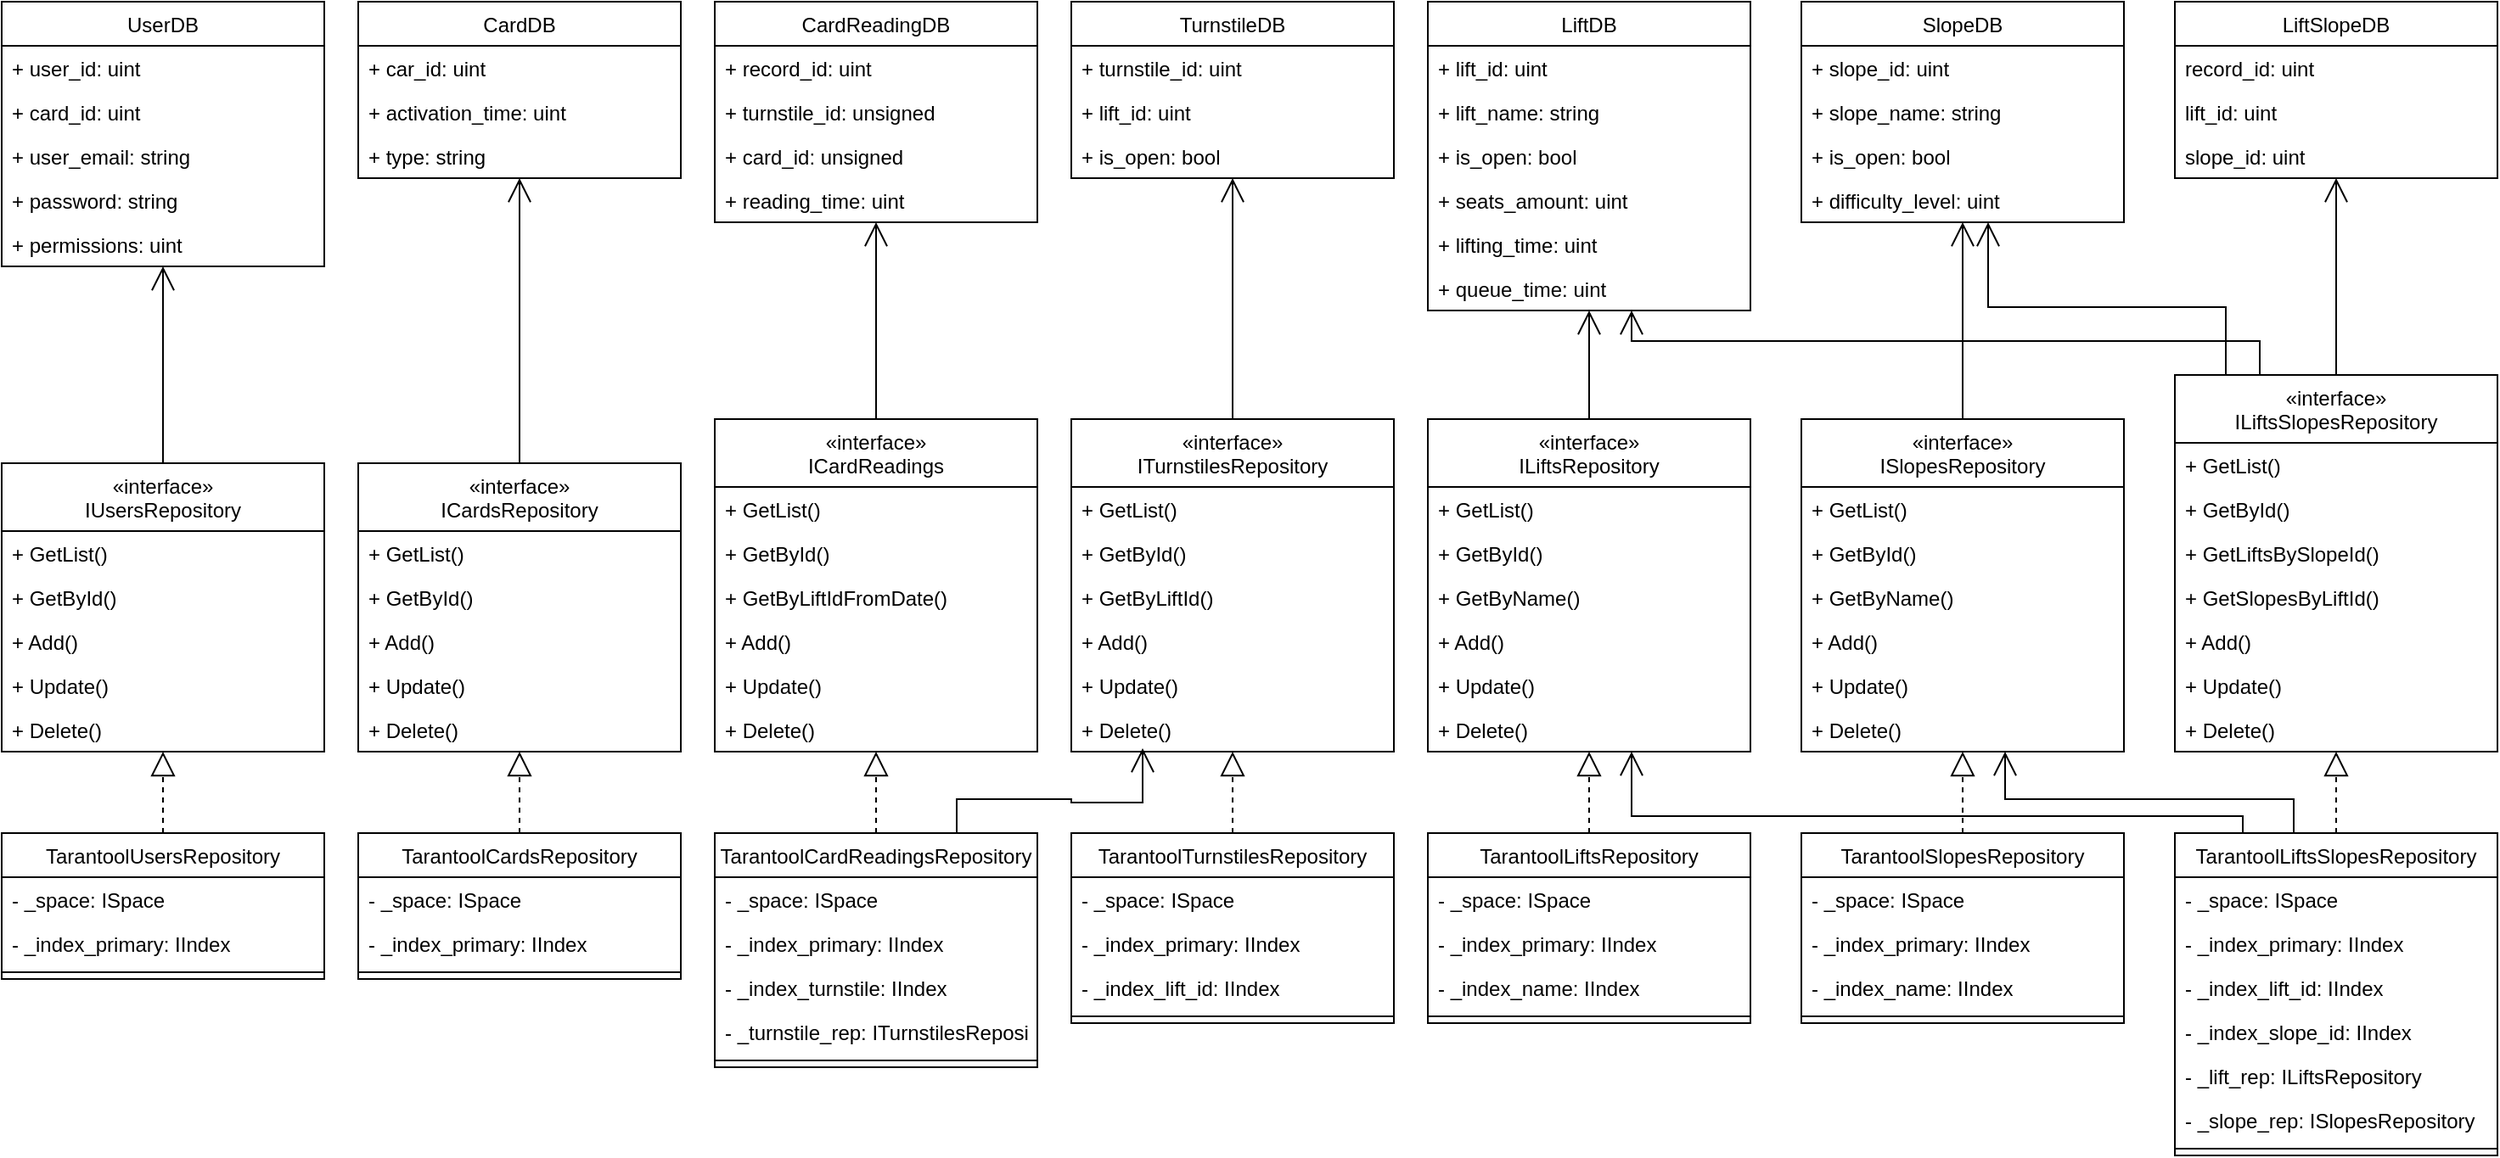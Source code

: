 <mxfile version="16.5.1" type="device"><diagram id="GbAxHkQEyQ_dzxyDIb_W" name="Страница 1"><mxGraphModel dx="1929" dy="2047" grid="1" gridSize="10" guides="1" tooltips="1" connect="1" arrows="1" fold="1" page="1" pageScale="1" pageWidth="827" pageHeight="1169" math="0" shadow="0"><root><mxCell id="0"/><mxCell id="1" parent="0"/><mxCell id="fqfk4KdycGgmGT_ouK-s-1" value="UserDB" style="swimlane;fontStyle=0;childLayout=stackLayout;horizontal=1;startSize=26;fillColor=none;horizontalStack=0;resizeParent=1;resizeParentMax=0;resizeLast=0;collapsible=1;marginBottom=0;" parent="1" vertex="1"><mxGeometry x="-180" y="-310" width="190" height="156" as="geometry"/></mxCell><mxCell id="fqfk4KdycGgmGT_ouK-s-2" value="+ user_id: uint" style="text;strokeColor=none;fillColor=none;align=left;verticalAlign=top;spacingLeft=4;spacingRight=4;overflow=hidden;rotatable=0;points=[[0,0.5],[1,0.5]];portConstraint=eastwest;" parent="fqfk4KdycGgmGT_ouK-s-1" vertex="1"><mxGeometry y="26" width="190" height="26" as="geometry"/></mxCell><mxCell id="fqfk4KdycGgmGT_ouK-s-3" value="+ card_id: uint" style="text;strokeColor=none;fillColor=none;align=left;verticalAlign=top;spacingLeft=4;spacingRight=4;overflow=hidden;rotatable=0;points=[[0,0.5],[1,0.5]];portConstraint=eastwest;" parent="fqfk4KdycGgmGT_ouK-s-1" vertex="1"><mxGeometry y="52" width="190" height="26" as="geometry"/></mxCell><mxCell id="fqfk4KdycGgmGT_ouK-s-4" value="+ user_email: string" style="text;strokeColor=none;fillColor=none;align=left;verticalAlign=top;spacingLeft=4;spacingRight=4;overflow=hidden;rotatable=0;points=[[0,0.5],[1,0.5]];portConstraint=eastwest;" parent="fqfk4KdycGgmGT_ouK-s-1" vertex="1"><mxGeometry y="78" width="190" height="26" as="geometry"/></mxCell><mxCell id="fqfk4KdycGgmGT_ouK-s-5" value="+ password: string" style="text;strokeColor=none;fillColor=none;align=left;verticalAlign=top;spacingLeft=4;spacingRight=4;overflow=hidden;rotatable=0;points=[[0,0.5],[1,0.5]];portConstraint=eastwest;" parent="fqfk4KdycGgmGT_ouK-s-1" vertex="1"><mxGeometry y="104" width="190" height="26" as="geometry"/></mxCell><mxCell id="fqfk4KdycGgmGT_ouK-s-6" value="+ permissions: uint" style="text;strokeColor=none;fillColor=none;align=left;verticalAlign=top;spacingLeft=4;spacingRight=4;overflow=hidden;rotatable=0;points=[[0,0.5],[1,0.5]];portConstraint=eastwest;" parent="fqfk4KdycGgmGT_ouK-s-1" vertex="1"><mxGeometry y="130" width="190" height="26" as="geometry"/></mxCell><mxCell id="fqfk4KdycGgmGT_ouK-s-7" value="CardDB" style="swimlane;fontStyle=0;childLayout=stackLayout;horizontal=1;startSize=26;fillColor=none;horizontalStack=0;resizeParent=1;resizeParentMax=0;resizeLast=0;collapsible=1;marginBottom=0;" parent="1" vertex="1"><mxGeometry x="30" y="-310" width="190" height="104" as="geometry"/></mxCell><mxCell id="fqfk4KdycGgmGT_ouK-s-8" value="+ car_id: uint" style="text;strokeColor=none;fillColor=none;align=left;verticalAlign=top;spacingLeft=4;spacingRight=4;overflow=hidden;rotatable=0;points=[[0,0.5],[1,0.5]];portConstraint=eastwest;" parent="fqfk4KdycGgmGT_ouK-s-7" vertex="1"><mxGeometry y="26" width="190" height="26" as="geometry"/></mxCell><mxCell id="fqfk4KdycGgmGT_ouK-s-9" value="+ activation_time: uint" style="text;strokeColor=none;fillColor=none;align=left;verticalAlign=top;spacingLeft=4;spacingRight=4;overflow=hidden;rotatable=0;points=[[0,0.5],[1,0.5]];portConstraint=eastwest;" parent="fqfk4KdycGgmGT_ouK-s-7" vertex="1"><mxGeometry y="52" width="190" height="26" as="geometry"/></mxCell><mxCell id="fqfk4KdycGgmGT_ouK-s-10" value="+ type: string" style="text;strokeColor=none;fillColor=none;align=left;verticalAlign=top;spacingLeft=4;spacingRight=4;overflow=hidden;rotatable=0;points=[[0,0.5],[1,0.5]];portConstraint=eastwest;" parent="fqfk4KdycGgmGT_ouK-s-7" vertex="1"><mxGeometry y="78" width="190" height="26" as="geometry"/></mxCell><mxCell id="fqfk4KdycGgmGT_ouK-s-13" value="CardReadingDB" style="swimlane;fontStyle=0;childLayout=stackLayout;horizontal=1;startSize=26;fillColor=none;horizontalStack=0;resizeParent=1;resizeParentMax=0;resizeLast=0;collapsible=1;marginBottom=0;" parent="1" vertex="1"><mxGeometry x="240" y="-310" width="190" height="130" as="geometry"/></mxCell><mxCell id="fqfk4KdycGgmGT_ouK-s-14" value="+ record_id: uint" style="text;strokeColor=none;fillColor=none;align=left;verticalAlign=top;spacingLeft=4;spacingRight=4;overflow=hidden;rotatable=0;points=[[0,0.5],[1,0.5]];portConstraint=eastwest;" parent="fqfk4KdycGgmGT_ouK-s-13" vertex="1"><mxGeometry y="26" width="190" height="26" as="geometry"/></mxCell><mxCell id="fqfk4KdycGgmGT_ouK-s-15" value="+ turnstile_id: unsigned" style="text;strokeColor=none;fillColor=none;align=left;verticalAlign=top;spacingLeft=4;spacingRight=4;overflow=hidden;rotatable=0;points=[[0,0.5],[1,0.5]];portConstraint=eastwest;" parent="fqfk4KdycGgmGT_ouK-s-13" vertex="1"><mxGeometry y="52" width="190" height="26" as="geometry"/></mxCell><mxCell id="fqfk4KdycGgmGT_ouK-s-16" value="+ card_id: unsigned" style="text;strokeColor=none;fillColor=none;align=left;verticalAlign=top;spacingLeft=4;spacingRight=4;overflow=hidden;rotatable=0;points=[[0,0.5],[1,0.5]];portConstraint=eastwest;" parent="fqfk4KdycGgmGT_ouK-s-13" vertex="1"><mxGeometry y="78" width="190" height="26" as="geometry"/></mxCell><mxCell id="fqfk4KdycGgmGT_ouK-s-17" value="+ reading_time: uint" style="text;strokeColor=none;fillColor=none;align=left;verticalAlign=top;spacingLeft=4;spacingRight=4;overflow=hidden;rotatable=0;points=[[0,0.5],[1,0.5]];portConstraint=eastwest;" parent="fqfk4KdycGgmGT_ouK-s-13" vertex="1"><mxGeometry y="104" width="190" height="26" as="geometry"/></mxCell><mxCell id="fqfk4KdycGgmGT_ouK-s-18" value="TurnstileDB" style="swimlane;fontStyle=0;childLayout=stackLayout;horizontal=1;startSize=26;fillColor=none;horizontalStack=0;resizeParent=1;resizeParentMax=0;resizeLast=0;collapsible=1;marginBottom=0;" parent="1" vertex="1"><mxGeometry x="450" y="-310" width="190" height="104" as="geometry"/></mxCell><mxCell id="fqfk4KdycGgmGT_ouK-s-19" value="+ turnstile_id: uint" style="text;strokeColor=none;fillColor=none;align=left;verticalAlign=top;spacingLeft=4;spacingRight=4;overflow=hidden;rotatable=0;points=[[0,0.5],[1,0.5]];portConstraint=eastwest;" parent="fqfk4KdycGgmGT_ouK-s-18" vertex="1"><mxGeometry y="26" width="190" height="26" as="geometry"/></mxCell><mxCell id="fqfk4KdycGgmGT_ouK-s-20" value="+ lift_id: uint" style="text;strokeColor=none;fillColor=none;align=left;verticalAlign=top;spacingLeft=4;spacingRight=4;overflow=hidden;rotatable=0;points=[[0,0.5],[1,0.5]];portConstraint=eastwest;" parent="fqfk4KdycGgmGT_ouK-s-18" vertex="1"><mxGeometry y="52" width="190" height="26" as="geometry"/></mxCell><mxCell id="fqfk4KdycGgmGT_ouK-s-21" value="+ is_open: bool" style="text;strokeColor=none;fillColor=none;align=left;verticalAlign=top;spacingLeft=4;spacingRight=4;overflow=hidden;rotatable=0;points=[[0,0.5],[1,0.5]];portConstraint=eastwest;" parent="fqfk4KdycGgmGT_ouK-s-18" vertex="1"><mxGeometry y="78" width="190" height="26" as="geometry"/></mxCell><mxCell id="fqfk4KdycGgmGT_ouK-s-23" value="LiftDB" style="swimlane;fontStyle=0;childLayout=stackLayout;horizontal=1;startSize=26;fillColor=none;horizontalStack=0;resizeParent=1;resizeParentMax=0;resizeLast=0;collapsible=1;marginBottom=0;" parent="1" vertex="1"><mxGeometry x="660" y="-310" width="190" height="182" as="geometry"/></mxCell><mxCell id="fqfk4KdycGgmGT_ouK-s-24" value="+ lift_id: uint" style="text;strokeColor=none;fillColor=none;align=left;verticalAlign=top;spacingLeft=4;spacingRight=4;overflow=hidden;rotatable=0;points=[[0,0.5],[1,0.5]];portConstraint=eastwest;" parent="fqfk4KdycGgmGT_ouK-s-23" vertex="1"><mxGeometry y="26" width="190" height="26" as="geometry"/></mxCell><mxCell id="fqfk4KdycGgmGT_ouK-s-25" value="+ lift_name: string" style="text;strokeColor=none;fillColor=none;align=left;verticalAlign=top;spacingLeft=4;spacingRight=4;overflow=hidden;rotatable=0;points=[[0,0.5],[1,0.5]];portConstraint=eastwest;" parent="fqfk4KdycGgmGT_ouK-s-23" vertex="1"><mxGeometry y="52" width="190" height="26" as="geometry"/></mxCell><mxCell id="fqfk4KdycGgmGT_ouK-s-26" value="+ is_open: bool" style="text;strokeColor=none;fillColor=none;align=left;verticalAlign=top;spacingLeft=4;spacingRight=4;overflow=hidden;rotatable=0;points=[[0,0.5],[1,0.5]];portConstraint=eastwest;" parent="fqfk4KdycGgmGT_ouK-s-23" vertex="1"><mxGeometry y="78" width="190" height="26" as="geometry"/></mxCell><mxCell id="fqfk4KdycGgmGT_ouK-s-27" value="+ seats_amount: uint" style="text;strokeColor=none;fillColor=none;align=left;verticalAlign=top;spacingLeft=4;spacingRight=4;overflow=hidden;rotatable=0;points=[[0,0.5],[1,0.5]];portConstraint=eastwest;" parent="fqfk4KdycGgmGT_ouK-s-23" vertex="1"><mxGeometry y="104" width="190" height="26" as="geometry"/></mxCell><mxCell id="fqfk4KdycGgmGT_ouK-s-28" value="+ lifting_time: uint" style="text;strokeColor=none;fillColor=none;align=left;verticalAlign=top;spacingLeft=4;spacingRight=4;overflow=hidden;rotatable=0;points=[[0,0.5],[1,0.5]];portConstraint=eastwest;" parent="fqfk4KdycGgmGT_ouK-s-23" vertex="1"><mxGeometry y="130" width="190" height="26" as="geometry"/></mxCell><mxCell id="fqfk4KdycGgmGT_ouK-s-29" value="+ queue_time: uint" style="text;strokeColor=none;fillColor=none;align=left;verticalAlign=top;spacingLeft=4;spacingRight=4;overflow=hidden;rotatable=0;points=[[0,0.5],[1,0.5]];portConstraint=eastwest;" parent="fqfk4KdycGgmGT_ouK-s-23" vertex="1"><mxGeometry y="156" width="190" height="26" as="geometry"/></mxCell><mxCell id="fqfk4KdycGgmGT_ouK-s-30" value="SlopeDB" style="swimlane;fontStyle=0;childLayout=stackLayout;horizontal=1;startSize=26;fillColor=none;horizontalStack=0;resizeParent=1;resizeParentMax=0;resizeLast=0;collapsible=1;marginBottom=0;" parent="1" vertex="1"><mxGeometry x="880" y="-310" width="190" height="130" as="geometry"/></mxCell><mxCell id="fqfk4KdycGgmGT_ouK-s-31" value="+ slope_id: uint" style="text;strokeColor=none;fillColor=none;align=left;verticalAlign=top;spacingLeft=4;spacingRight=4;overflow=hidden;rotatable=0;points=[[0,0.5],[1,0.5]];portConstraint=eastwest;" parent="fqfk4KdycGgmGT_ouK-s-30" vertex="1"><mxGeometry y="26" width="190" height="26" as="geometry"/></mxCell><mxCell id="fqfk4KdycGgmGT_ouK-s-32" value="+ slope_name: string" style="text;strokeColor=none;fillColor=none;align=left;verticalAlign=top;spacingLeft=4;spacingRight=4;overflow=hidden;rotatable=0;points=[[0,0.5],[1,0.5]];portConstraint=eastwest;" parent="fqfk4KdycGgmGT_ouK-s-30" vertex="1"><mxGeometry y="52" width="190" height="26" as="geometry"/></mxCell><mxCell id="fqfk4KdycGgmGT_ouK-s-33" value="+ is_open: bool" style="text;strokeColor=none;fillColor=none;align=left;verticalAlign=top;spacingLeft=4;spacingRight=4;overflow=hidden;rotatable=0;points=[[0,0.5],[1,0.5]];portConstraint=eastwest;" parent="fqfk4KdycGgmGT_ouK-s-30" vertex="1"><mxGeometry y="78" width="190" height="26" as="geometry"/></mxCell><mxCell id="fqfk4KdycGgmGT_ouK-s-34" value="+ difficulty_level: uint" style="text;strokeColor=none;fillColor=none;align=left;verticalAlign=top;spacingLeft=4;spacingRight=4;overflow=hidden;rotatable=0;points=[[0,0.5],[1,0.5]];portConstraint=eastwest;" parent="fqfk4KdycGgmGT_ouK-s-30" vertex="1"><mxGeometry y="104" width="190" height="26" as="geometry"/></mxCell><mxCell id="fqfk4KdycGgmGT_ouK-s-37" value="LiftSlopeDB" style="swimlane;fontStyle=0;childLayout=stackLayout;horizontal=1;startSize=26;fillColor=none;horizontalStack=0;resizeParent=1;resizeParentMax=0;resizeLast=0;collapsible=1;marginBottom=0;" parent="1" vertex="1"><mxGeometry x="1100" y="-310" width="190" height="104" as="geometry"/></mxCell><mxCell id="fqfk4KdycGgmGT_ouK-s-38" value="record_id: uint" style="text;strokeColor=none;fillColor=none;align=left;verticalAlign=top;spacingLeft=4;spacingRight=4;overflow=hidden;rotatable=0;points=[[0,0.5],[1,0.5]];portConstraint=eastwest;" parent="fqfk4KdycGgmGT_ouK-s-37" vertex="1"><mxGeometry y="26" width="190" height="26" as="geometry"/></mxCell><mxCell id="fqfk4KdycGgmGT_ouK-s-39" value="lift_id: uint" style="text;strokeColor=none;fillColor=none;align=left;verticalAlign=top;spacingLeft=4;spacingRight=4;overflow=hidden;rotatable=0;points=[[0,0.5],[1,0.5]];portConstraint=eastwest;" parent="fqfk4KdycGgmGT_ouK-s-37" vertex="1"><mxGeometry y="52" width="190" height="26" as="geometry"/></mxCell><mxCell id="fqfk4KdycGgmGT_ouK-s-40" value="slope_id: uint" style="text;strokeColor=none;fillColor=none;align=left;verticalAlign=top;spacingLeft=4;spacingRight=4;overflow=hidden;rotatable=0;points=[[0,0.5],[1,0.5]];portConstraint=eastwest;" parent="fqfk4KdycGgmGT_ouK-s-37" vertex="1"><mxGeometry y="78" width="190" height="26" as="geometry"/></mxCell><mxCell id="fqfk4KdycGgmGT_ouK-s-43" value="«interface»&#10;IUsersRepository" style="swimlane;fontStyle=0;childLayout=stackLayout;horizontal=1;startSize=40;fillColor=none;horizontalStack=0;resizeParent=1;resizeParentMax=0;resizeLast=0;collapsible=1;marginBottom=0;" parent="1" vertex="1"><mxGeometry x="-180" y="-38" width="190" height="170" as="geometry"/></mxCell><mxCell id="fqfk4KdycGgmGT_ouK-s-44" value="+ GetList()" style="text;strokeColor=none;fillColor=none;align=left;verticalAlign=top;spacingLeft=4;spacingRight=4;overflow=hidden;rotatable=0;points=[[0,0.5],[1,0.5]];portConstraint=eastwest;" parent="fqfk4KdycGgmGT_ouK-s-43" vertex="1"><mxGeometry y="40" width="190" height="26" as="geometry"/></mxCell><mxCell id="fqfk4KdycGgmGT_ouK-s-45" value="+ GetById()" style="text;strokeColor=none;fillColor=none;align=left;verticalAlign=top;spacingLeft=4;spacingRight=4;overflow=hidden;rotatable=0;points=[[0,0.5],[1,0.5]];portConstraint=eastwest;" parent="fqfk4KdycGgmGT_ouK-s-43" vertex="1"><mxGeometry y="66" width="190" height="26" as="geometry"/></mxCell><mxCell id="fqfk4KdycGgmGT_ouK-s-47" value="+ Add()" style="text;strokeColor=none;fillColor=none;align=left;verticalAlign=top;spacingLeft=4;spacingRight=4;overflow=hidden;rotatable=0;points=[[0,0.5],[1,0.5]];portConstraint=eastwest;" parent="fqfk4KdycGgmGT_ouK-s-43" vertex="1"><mxGeometry y="92" width="190" height="26" as="geometry"/></mxCell><mxCell id="fqfk4KdycGgmGT_ouK-s-48" value="+ Update()" style="text;strokeColor=none;fillColor=none;align=left;verticalAlign=top;spacingLeft=4;spacingRight=4;overflow=hidden;rotatable=0;points=[[0,0.5],[1,0.5]];portConstraint=eastwest;" parent="fqfk4KdycGgmGT_ouK-s-43" vertex="1"><mxGeometry y="118" width="190" height="26" as="geometry"/></mxCell><mxCell id="fqfk4KdycGgmGT_ouK-s-49" value="+ Delete()" style="text;strokeColor=none;fillColor=none;align=left;verticalAlign=top;spacingLeft=4;spacingRight=4;overflow=hidden;rotatable=0;points=[[0,0.5],[1,0.5]];portConstraint=eastwest;" parent="fqfk4KdycGgmGT_ouK-s-43" vertex="1"><mxGeometry y="144" width="190" height="26" as="geometry"/></mxCell><mxCell id="fqfk4KdycGgmGT_ouK-s-105" style="edgeStyle=orthogonalEdgeStyle;rounded=0;orthogonalLoop=1;jettySize=auto;html=1;endArrow=open;endFill=0;endSize=12;" parent="1" source="fqfk4KdycGgmGT_ouK-s-50" target="fqfk4KdycGgmGT_ouK-s-7" edge="1"><mxGeometry relative="1" as="geometry"/></mxCell><mxCell id="fqfk4KdycGgmGT_ouK-s-50" value="«interface»&#10;ICardsRepository" style="swimlane;fontStyle=0;childLayout=stackLayout;horizontal=1;startSize=40;fillColor=none;horizontalStack=0;resizeParent=1;resizeParentMax=0;resizeLast=0;collapsible=1;marginBottom=0;" parent="1" vertex="1"><mxGeometry x="30" y="-38" width="190" height="170" as="geometry"/></mxCell><mxCell id="fqfk4KdycGgmGT_ouK-s-51" value="+ GetList()" style="text;strokeColor=none;fillColor=none;align=left;verticalAlign=top;spacingLeft=4;spacingRight=4;overflow=hidden;rotatable=0;points=[[0,0.5],[1,0.5]];portConstraint=eastwest;" parent="fqfk4KdycGgmGT_ouK-s-50" vertex="1"><mxGeometry y="40" width="190" height="26" as="geometry"/></mxCell><mxCell id="fqfk4KdycGgmGT_ouK-s-52" value="+ GetById()" style="text;strokeColor=none;fillColor=none;align=left;verticalAlign=top;spacingLeft=4;spacingRight=4;overflow=hidden;rotatable=0;points=[[0,0.5],[1,0.5]];portConstraint=eastwest;" parent="fqfk4KdycGgmGT_ouK-s-50" vertex="1"><mxGeometry y="66" width="190" height="26" as="geometry"/></mxCell><mxCell id="fqfk4KdycGgmGT_ouK-s-53" value="+ Add()" style="text;strokeColor=none;fillColor=none;align=left;verticalAlign=top;spacingLeft=4;spacingRight=4;overflow=hidden;rotatable=0;points=[[0,0.5],[1,0.5]];portConstraint=eastwest;" parent="fqfk4KdycGgmGT_ouK-s-50" vertex="1"><mxGeometry y="92" width="190" height="26" as="geometry"/></mxCell><mxCell id="fqfk4KdycGgmGT_ouK-s-54" value="+ Update()" style="text;strokeColor=none;fillColor=none;align=left;verticalAlign=top;spacingLeft=4;spacingRight=4;overflow=hidden;rotatable=0;points=[[0,0.5],[1,0.5]];portConstraint=eastwest;" parent="fqfk4KdycGgmGT_ouK-s-50" vertex="1"><mxGeometry y="118" width="190" height="26" as="geometry"/></mxCell><mxCell id="fqfk4KdycGgmGT_ouK-s-55" value="+ Delete()" style="text;strokeColor=none;fillColor=none;align=left;verticalAlign=top;spacingLeft=4;spacingRight=4;overflow=hidden;rotatable=0;points=[[0,0.5],[1,0.5]];portConstraint=eastwest;" parent="fqfk4KdycGgmGT_ouK-s-50" vertex="1"><mxGeometry y="144" width="190" height="26" as="geometry"/></mxCell><mxCell id="fqfk4KdycGgmGT_ouK-s-56" value="«interface»&#10;ICardReadings" style="swimlane;fontStyle=0;childLayout=stackLayout;horizontal=1;startSize=40;fillColor=none;horizontalStack=0;resizeParent=1;resizeParentMax=0;resizeLast=0;collapsible=1;marginBottom=0;" parent="1" vertex="1"><mxGeometry x="240" y="-64" width="190" height="196" as="geometry"/></mxCell><mxCell id="fqfk4KdycGgmGT_ouK-s-57" value="+ GetList()" style="text;strokeColor=none;fillColor=none;align=left;verticalAlign=top;spacingLeft=4;spacingRight=4;overflow=hidden;rotatable=0;points=[[0,0.5],[1,0.5]];portConstraint=eastwest;" parent="fqfk4KdycGgmGT_ouK-s-56" vertex="1"><mxGeometry y="40" width="190" height="26" as="geometry"/></mxCell><mxCell id="fqfk4KdycGgmGT_ouK-s-58" value="+ GetById()" style="text;strokeColor=none;fillColor=none;align=left;verticalAlign=top;spacingLeft=4;spacingRight=4;overflow=hidden;rotatable=0;points=[[0,0.5],[1,0.5]];portConstraint=eastwest;" parent="fqfk4KdycGgmGT_ouK-s-56" vertex="1"><mxGeometry y="66" width="190" height="26" as="geometry"/></mxCell><mxCell id="fqfk4KdycGgmGT_ouK-s-62" value="+ GetByLiftIdFromDate()" style="text;strokeColor=none;fillColor=none;align=left;verticalAlign=top;spacingLeft=4;spacingRight=4;overflow=hidden;rotatable=0;points=[[0,0.5],[1,0.5]];portConstraint=eastwest;" parent="fqfk4KdycGgmGT_ouK-s-56" vertex="1"><mxGeometry y="92" width="190" height="26" as="geometry"/></mxCell><mxCell id="fqfk4KdycGgmGT_ouK-s-59" value="+ Add()" style="text;strokeColor=none;fillColor=none;align=left;verticalAlign=top;spacingLeft=4;spacingRight=4;overflow=hidden;rotatable=0;points=[[0,0.5],[1,0.5]];portConstraint=eastwest;" parent="fqfk4KdycGgmGT_ouK-s-56" vertex="1"><mxGeometry y="118" width="190" height="26" as="geometry"/></mxCell><mxCell id="fqfk4KdycGgmGT_ouK-s-60" value="+ Update()" style="text;strokeColor=none;fillColor=none;align=left;verticalAlign=top;spacingLeft=4;spacingRight=4;overflow=hidden;rotatable=0;points=[[0,0.5],[1,0.5]];portConstraint=eastwest;" parent="fqfk4KdycGgmGT_ouK-s-56" vertex="1"><mxGeometry y="144" width="190" height="26" as="geometry"/></mxCell><mxCell id="fqfk4KdycGgmGT_ouK-s-61" value="+ Delete()" style="text;strokeColor=none;fillColor=none;align=left;verticalAlign=top;spacingLeft=4;spacingRight=4;overflow=hidden;rotatable=0;points=[[0,0.5],[1,0.5]];portConstraint=eastwest;" parent="fqfk4KdycGgmGT_ouK-s-56" vertex="1"><mxGeometry y="170" width="190" height="26" as="geometry"/></mxCell><mxCell id="fqfk4KdycGgmGT_ouK-s-107" style="edgeStyle=orthogonalEdgeStyle;rounded=0;orthogonalLoop=1;jettySize=auto;html=1;exitX=0.5;exitY=0;exitDx=0;exitDy=0;endArrow=open;endFill=0;endSize=12;" parent="1" source="fqfk4KdycGgmGT_ouK-s-65" target="fqfk4KdycGgmGT_ouK-s-18" edge="1"><mxGeometry relative="1" as="geometry"/></mxCell><mxCell id="fqfk4KdycGgmGT_ouK-s-65" value="«interface»&#10;ITurnstilesRepository" style="swimlane;fontStyle=0;childLayout=stackLayout;horizontal=1;startSize=40;fillColor=none;horizontalStack=0;resizeParent=1;resizeParentMax=0;resizeLast=0;collapsible=1;marginBottom=0;" parent="1" vertex="1"><mxGeometry x="450" y="-64" width="190" height="196" as="geometry"/></mxCell><mxCell id="fqfk4KdycGgmGT_ouK-s-66" value="+ GetList()" style="text;strokeColor=none;fillColor=none;align=left;verticalAlign=top;spacingLeft=4;spacingRight=4;overflow=hidden;rotatable=0;points=[[0,0.5],[1,0.5]];portConstraint=eastwest;" parent="fqfk4KdycGgmGT_ouK-s-65" vertex="1"><mxGeometry y="40" width="190" height="26" as="geometry"/></mxCell><mxCell id="fqfk4KdycGgmGT_ouK-s-67" value="+ GetById()" style="text;strokeColor=none;fillColor=none;align=left;verticalAlign=top;spacingLeft=4;spacingRight=4;overflow=hidden;rotatable=0;points=[[0,0.5],[1,0.5]];portConstraint=eastwest;" parent="fqfk4KdycGgmGT_ouK-s-65" vertex="1"><mxGeometry y="66" width="190" height="26" as="geometry"/></mxCell><mxCell id="fqfk4KdycGgmGT_ouK-s-100" value="+ GetByLiftId()" style="text;strokeColor=none;fillColor=none;align=left;verticalAlign=top;spacingLeft=4;spacingRight=4;overflow=hidden;rotatable=0;points=[[0,0.5],[1,0.5]];portConstraint=eastwest;" parent="fqfk4KdycGgmGT_ouK-s-65" vertex="1"><mxGeometry y="92" width="190" height="26" as="geometry"/></mxCell><mxCell id="fqfk4KdycGgmGT_ouK-s-68" value="+ Add()" style="text;strokeColor=none;fillColor=none;align=left;verticalAlign=top;spacingLeft=4;spacingRight=4;overflow=hidden;rotatable=0;points=[[0,0.5],[1,0.5]];portConstraint=eastwest;" parent="fqfk4KdycGgmGT_ouK-s-65" vertex="1"><mxGeometry y="118" width="190" height="26" as="geometry"/></mxCell><mxCell id="fqfk4KdycGgmGT_ouK-s-69" value="+ Update()" style="text;strokeColor=none;fillColor=none;align=left;verticalAlign=top;spacingLeft=4;spacingRight=4;overflow=hidden;rotatable=0;points=[[0,0.5],[1,0.5]];portConstraint=eastwest;" parent="fqfk4KdycGgmGT_ouK-s-65" vertex="1"><mxGeometry y="144" width="190" height="26" as="geometry"/></mxCell><mxCell id="fqfk4KdycGgmGT_ouK-s-70" value="+ Delete()" style="text;strokeColor=none;fillColor=none;align=left;verticalAlign=top;spacingLeft=4;spacingRight=4;overflow=hidden;rotatable=0;points=[[0,0.5],[1,0.5]];portConstraint=eastwest;" parent="fqfk4KdycGgmGT_ouK-s-65" vertex="1"><mxGeometry y="170" width="190" height="26" as="geometry"/></mxCell><mxCell id="fqfk4KdycGgmGT_ouK-s-109" style="edgeStyle=orthogonalEdgeStyle;rounded=0;orthogonalLoop=1;jettySize=auto;html=1;exitX=0.5;exitY=0;exitDx=0;exitDy=0;endArrow=open;endFill=0;endSize=12;" parent="1" source="fqfk4KdycGgmGT_ouK-s-79" target="fqfk4KdycGgmGT_ouK-s-23" edge="1"><mxGeometry relative="1" as="geometry"/></mxCell><mxCell id="fqfk4KdycGgmGT_ouK-s-79" value="«interface»&#10;ILiftsRepository" style="swimlane;fontStyle=0;childLayout=stackLayout;horizontal=1;startSize=40;fillColor=none;horizontalStack=0;resizeParent=1;resizeParentMax=0;resizeLast=0;collapsible=1;marginBottom=0;" parent="1" vertex="1"><mxGeometry x="660" y="-64" width="190" height="196" as="geometry"/></mxCell><mxCell id="fqfk4KdycGgmGT_ouK-s-80" value="+ GetList()" style="text;strokeColor=none;fillColor=none;align=left;verticalAlign=top;spacingLeft=4;spacingRight=4;overflow=hidden;rotatable=0;points=[[0,0.5],[1,0.5]];portConstraint=eastwest;" parent="fqfk4KdycGgmGT_ouK-s-79" vertex="1"><mxGeometry y="40" width="190" height="26" as="geometry"/></mxCell><mxCell id="fqfk4KdycGgmGT_ouK-s-81" value="+ GetById()" style="text;strokeColor=none;fillColor=none;align=left;verticalAlign=top;spacingLeft=4;spacingRight=4;overflow=hidden;rotatable=0;points=[[0,0.5],[1,0.5]];portConstraint=eastwest;" parent="fqfk4KdycGgmGT_ouK-s-79" vertex="1"><mxGeometry y="66" width="190" height="26" as="geometry"/></mxCell><mxCell id="fqfk4KdycGgmGT_ouK-s-82" value="+ GetByName()" style="text;strokeColor=none;fillColor=none;align=left;verticalAlign=top;spacingLeft=4;spacingRight=4;overflow=hidden;rotatable=0;points=[[0,0.5],[1,0.5]];portConstraint=eastwest;" parent="fqfk4KdycGgmGT_ouK-s-79" vertex="1"><mxGeometry y="92" width="190" height="26" as="geometry"/></mxCell><mxCell id="fqfk4KdycGgmGT_ouK-s-83" value="+ Add()" style="text;strokeColor=none;fillColor=none;align=left;verticalAlign=top;spacingLeft=4;spacingRight=4;overflow=hidden;rotatable=0;points=[[0,0.5],[1,0.5]];portConstraint=eastwest;" parent="fqfk4KdycGgmGT_ouK-s-79" vertex="1"><mxGeometry y="118" width="190" height="26" as="geometry"/></mxCell><mxCell id="fqfk4KdycGgmGT_ouK-s-84" value="+ Update()" style="text;strokeColor=none;fillColor=none;align=left;verticalAlign=top;spacingLeft=4;spacingRight=4;overflow=hidden;rotatable=0;points=[[0,0.5],[1,0.5]];portConstraint=eastwest;" parent="fqfk4KdycGgmGT_ouK-s-79" vertex="1"><mxGeometry y="144" width="190" height="26" as="geometry"/></mxCell><mxCell id="fqfk4KdycGgmGT_ouK-s-85" value="+ Delete()" style="text;strokeColor=none;fillColor=none;align=left;verticalAlign=top;spacingLeft=4;spacingRight=4;overflow=hidden;rotatable=0;points=[[0,0.5],[1,0.5]];portConstraint=eastwest;" parent="fqfk4KdycGgmGT_ouK-s-79" vertex="1"><mxGeometry y="170" width="190" height="26" as="geometry"/></mxCell><mxCell id="fqfk4KdycGgmGT_ouK-s-110" style="edgeStyle=orthogonalEdgeStyle;rounded=0;orthogonalLoop=1;jettySize=auto;html=1;endArrow=open;endFill=0;endSize=12;" parent="1" source="fqfk4KdycGgmGT_ouK-s-86" target="fqfk4KdycGgmGT_ouK-s-30" edge="1"><mxGeometry relative="1" as="geometry"/></mxCell><mxCell id="fqfk4KdycGgmGT_ouK-s-86" value="«interface»&#10;ISlopesRepository" style="swimlane;fontStyle=0;childLayout=stackLayout;horizontal=1;startSize=40;fillColor=none;horizontalStack=0;resizeParent=1;resizeParentMax=0;resizeLast=0;collapsible=1;marginBottom=0;" parent="1" vertex="1"><mxGeometry x="880" y="-64" width="190" height="196" as="geometry"/></mxCell><mxCell id="fqfk4KdycGgmGT_ouK-s-87" value="+ GetList()" style="text;strokeColor=none;fillColor=none;align=left;verticalAlign=top;spacingLeft=4;spacingRight=4;overflow=hidden;rotatable=0;points=[[0,0.5],[1,0.5]];portConstraint=eastwest;" parent="fqfk4KdycGgmGT_ouK-s-86" vertex="1"><mxGeometry y="40" width="190" height="26" as="geometry"/></mxCell><mxCell id="fqfk4KdycGgmGT_ouK-s-88" value="+ GetById()" style="text;strokeColor=none;fillColor=none;align=left;verticalAlign=top;spacingLeft=4;spacingRight=4;overflow=hidden;rotatable=0;points=[[0,0.5],[1,0.5]];portConstraint=eastwest;" parent="fqfk4KdycGgmGT_ouK-s-86" vertex="1"><mxGeometry y="66" width="190" height="26" as="geometry"/></mxCell><mxCell id="fqfk4KdycGgmGT_ouK-s-89" value="+ GetByName()" style="text;strokeColor=none;fillColor=none;align=left;verticalAlign=top;spacingLeft=4;spacingRight=4;overflow=hidden;rotatable=0;points=[[0,0.5],[1,0.5]];portConstraint=eastwest;" parent="fqfk4KdycGgmGT_ouK-s-86" vertex="1"><mxGeometry y="92" width="190" height="26" as="geometry"/></mxCell><mxCell id="fqfk4KdycGgmGT_ouK-s-90" value="+ Add()" style="text;strokeColor=none;fillColor=none;align=left;verticalAlign=top;spacingLeft=4;spacingRight=4;overflow=hidden;rotatable=0;points=[[0,0.5],[1,0.5]];portConstraint=eastwest;" parent="fqfk4KdycGgmGT_ouK-s-86" vertex="1"><mxGeometry y="118" width="190" height="26" as="geometry"/></mxCell><mxCell id="fqfk4KdycGgmGT_ouK-s-91" value="+ Update()" style="text;strokeColor=none;fillColor=none;align=left;verticalAlign=top;spacingLeft=4;spacingRight=4;overflow=hidden;rotatable=0;points=[[0,0.5],[1,0.5]];portConstraint=eastwest;" parent="fqfk4KdycGgmGT_ouK-s-86" vertex="1"><mxGeometry y="144" width="190" height="26" as="geometry"/></mxCell><mxCell id="fqfk4KdycGgmGT_ouK-s-92" value="+ Delete()" style="text;strokeColor=none;fillColor=none;align=left;verticalAlign=top;spacingLeft=4;spacingRight=4;overflow=hidden;rotatable=0;points=[[0,0.5],[1,0.5]];portConstraint=eastwest;" parent="fqfk4KdycGgmGT_ouK-s-86" vertex="1"><mxGeometry y="170" width="190" height="26" as="geometry"/></mxCell><mxCell id="fqfk4KdycGgmGT_ouK-s-111" style="edgeStyle=orthogonalEdgeStyle;rounded=0;orthogonalLoop=1;jettySize=auto;html=1;endArrow=open;endFill=0;endSize=12;" parent="1" source="fqfk4KdycGgmGT_ouK-s-93" target="fqfk4KdycGgmGT_ouK-s-37" edge="1"><mxGeometry relative="1" as="geometry"/></mxCell><mxCell id="fqfk4KdycGgmGT_ouK-s-116" style="edgeStyle=orthogonalEdgeStyle;rounded=0;orthogonalLoop=1;jettySize=auto;html=1;endArrow=open;endFill=0;endSize=12;" parent="1" source="fqfk4KdycGgmGT_ouK-s-93" target="fqfk4KdycGgmGT_ouK-s-30" edge="1"><mxGeometry relative="1" as="geometry"><Array as="points"><mxPoint x="1130" y="-130"/><mxPoint x="990" y="-130"/></Array></mxGeometry></mxCell><mxCell id="fqfk4KdycGgmGT_ouK-s-117" style="edgeStyle=orthogonalEdgeStyle;rounded=0;orthogonalLoop=1;jettySize=auto;html=1;endArrow=open;endFill=0;endSize=12;" parent="1" source="fqfk4KdycGgmGT_ouK-s-93" target="fqfk4KdycGgmGT_ouK-s-23" edge="1"><mxGeometry relative="1" as="geometry"><Array as="points"><mxPoint x="1150" y="-110"/><mxPoint x="780" y="-110"/></Array></mxGeometry></mxCell><mxCell id="fqfk4KdycGgmGT_ouK-s-93" value="«interface»&#10;ILiftsSlopesRepository" style="swimlane;fontStyle=0;childLayout=stackLayout;horizontal=1;startSize=40;fillColor=none;horizontalStack=0;resizeParent=1;resizeParentMax=0;resizeLast=0;collapsible=1;marginBottom=0;" parent="1" vertex="1"><mxGeometry x="1100" y="-90" width="190" height="222" as="geometry"/></mxCell><mxCell id="fqfk4KdycGgmGT_ouK-s-94" value="+ GetList()" style="text;strokeColor=none;fillColor=none;align=left;verticalAlign=top;spacingLeft=4;spacingRight=4;overflow=hidden;rotatable=0;points=[[0,0.5],[1,0.5]];portConstraint=eastwest;" parent="fqfk4KdycGgmGT_ouK-s-93" vertex="1"><mxGeometry y="40" width="190" height="26" as="geometry"/></mxCell><mxCell id="fqfk4KdycGgmGT_ouK-s-95" value="+ GetById()" style="text;strokeColor=none;fillColor=none;align=left;verticalAlign=top;spacingLeft=4;spacingRight=4;overflow=hidden;rotatable=0;points=[[0,0.5],[1,0.5]];portConstraint=eastwest;" parent="fqfk4KdycGgmGT_ouK-s-93" vertex="1"><mxGeometry y="66" width="190" height="26" as="geometry"/></mxCell><mxCell id="fqfk4KdycGgmGT_ouK-s-96" value="+ GetLiftsBySlopeId()" style="text;strokeColor=none;fillColor=none;align=left;verticalAlign=top;spacingLeft=4;spacingRight=4;overflow=hidden;rotatable=0;points=[[0,0.5],[1,0.5]];portConstraint=eastwest;" parent="fqfk4KdycGgmGT_ouK-s-93" vertex="1"><mxGeometry y="92" width="190" height="26" as="geometry"/></mxCell><mxCell id="fqfk4KdycGgmGT_ouK-s-101" value="+ GetSlopesByLiftId()" style="text;strokeColor=none;fillColor=none;align=left;verticalAlign=top;spacingLeft=4;spacingRight=4;overflow=hidden;rotatable=0;points=[[0,0.5],[1,0.5]];portConstraint=eastwest;" parent="fqfk4KdycGgmGT_ouK-s-93" vertex="1"><mxGeometry y="118" width="190" height="26" as="geometry"/></mxCell><mxCell id="fqfk4KdycGgmGT_ouK-s-97" value="+ Add()" style="text;strokeColor=none;fillColor=none;align=left;verticalAlign=top;spacingLeft=4;spacingRight=4;overflow=hidden;rotatable=0;points=[[0,0.5],[1,0.5]];portConstraint=eastwest;" parent="fqfk4KdycGgmGT_ouK-s-93" vertex="1"><mxGeometry y="144" width="190" height="26" as="geometry"/></mxCell><mxCell id="fqfk4KdycGgmGT_ouK-s-98" value="+ Update()" style="text;strokeColor=none;fillColor=none;align=left;verticalAlign=top;spacingLeft=4;spacingRight=4;overflow=hidden;rotatable=0;points=[[0,0.5],[1,0.5]];portConstraint=eastwest;" parent="fqfk4KdycGgmGT_ouK-s-93" vertex="1"><mxGeometry y="170" width="190" height="26" as="geometry"/></mxCell><mxCell id="fqfk4KdycGgmGT_ouK-s-99" value="+ Delete()" style="text;strokeColor=none;fillColor=none;align=left;verticalAlign=top;spacingLeft=4;spacingRight=4;overflow=hidden;rotatable=0;points=[[0,0.5],[1,0.5]];portConstraint=eastwest;" parent="fqfk4KdycGgmGT_ouK-s-93" vertex="1"><mxGeometry y="196" width="190" height="26" as="geometry"/></mxCell><mxCell id="fqfk4KdycGgmGT_ouK-s-103" value="" style="endArrow=open;endFill=1;endSize=12;html=1;rounded=0;exitX=0.5;exitY=0;exitDx=0;exitDy=0;" parent="1" source="fqfk4KdycGgmGT_ouK-s-43" target="fqfk4KdycGgmGT_ouK-s-1" edge="1"><mxGeometry width="160" relative="1" as="geometry"><mxPoint x="80" y="-170" as="sourcePoint"/><mxPoint x="240" y="-170" as="targetPoint"/></mxGeometry></mxCell><mxCell id="fqfk4KdycGgmGT_ouK-s-106" style="edgeStyle=orthogonalEdgeStyle;rounded=0;orthogonalLoop=1;jettySize=auto;html=1;endArrow=open;endFill=0;endSize=12;" parent="1" source="fqfk4KdycGgmGT_ouK-s-56" target="fqfk4KdycGgmGT_ouK-s-13" edge="1"><mxGeometry relative="1" as="geometry"><mxPoint x="150" y="-80" as="sourcePoint"/><mxPoint x="150" y="-196.0" as="targetPoint"/></mxGeometry></mxCell><mxCell id="fqfk4KdycGgmGT_ouK-s-112" value="TarantoolUsersRepository" style="swimlane;fontStyle=0;align=center;verticalAlign=top;childLayout=stackLayout;horizontal=1;startSize=26;horizontalStack=0;resizeParent=1;resizeParentMax=0;resizeLast=0;collapsible=1;marginBottom=0;" parent="1" vertex="1"><mxGeometry x="-180" y="180" width="190" height="86" as="geometry"/></mxCell><mxCell id="fqfk4KdycGgmGT_ouK-s-113" value="- _space: ISpace &#10;&#10;" style="text;strokeColor=none;fillColor=none;align=left;verticalAlign=top;spacingLeft=4;spacingRight=4;overflow=hidden;rotatable=0;points=[[0,0.5],[1,0.5]];portConstraint=eastwest;" parent="fqfk4KdycGgmGT_ouK-s-112" vertex="1"><mxGeometry y="26" width="190" height="26" as="geometry"/></mxCell><mxCell id="fqfk4KdycGgmGT_ouK-s-118" value="- _index_primary: IIndex" style="text;strokeColor=none;fillColor=none;align=left;verticalAlign=top;spacingLeft=4;spacingRight=4;overflow=hidden;rotatable=0;points=[[0,0.5],[1,0.5]];portConstraint=eastwest;" parent="fqfk4KdycGgmGT_ouK-s-112" vertex="1"><mxGeometry y="52" width="190" height="26" as="geometry"/></mxCell><mxCell id="fqfk4KdycGgmGT_ouK-s-114" value="" style="line;strokeWidth=1;fillColor=none;align=left;verticalAlign=middle;spacingTop=-1;spacingLeft=3;spacingRight=3;rotatable=0;labelPosition=right;points=[];portConstraint=eastwest;" parent="fqfk4KdycGgmGT_ouK-s-112" vertex="1"><mxGeometry y="78" width="190" height="8" as="geometry"/></mxCell><mxCell id="fqfk4KdycGgmGT_ouK-s-119" value="TarantoolCardsRepository" style="swimlane;fontStyle=0;align=center;verticalAlign=top;childLayout=stackLayout;horizontal=1;startSize=26;horizontalStack=0;resizeParent=1;resizeParentMax=0;resizeLast=0;collapsible=1;marginBottom=0;" parent="1" vertex="1"><mxGeometry x="30" y="180" width="190" height="86" as="geometry"/></mxCell><mxCell id="fqfk4KdycGgmGT_ouK-s-120" value="- _space: ISpace &#10;&#10;" style="text;strokeColor=none;fillColor=none;align=left;verticalAlign=top;spacingLeft=4;spacingRight=4;overflow=hidden;rotatable=0;points=[[0,0.5],[1,0.5]];portConstraint=eastwest;" parent="fqfk4KdycGgmGT_ouK-s-119" vertex="1"><mxGeometry y="26" width="190" height="26" as="geometry"/></mxCell><mxCell id="fqfk4KdycGgmGT_ouK-s-121" value="- _index_primary: IIndex" style="text;strokeColor=none;fillColor=none;align=left;verticalAlign=top;spacingLeft=4;spacingRight=4;overflow=hidden;rotatable=0;points=[[0,0.5],[1,0.5]];portConstraint=eastwest;" parent="fqfk4KdycGgmGT_ouK-s-119" vertex="1"><mxGeometry y="52" width="190" height="26" as="geometry"/></mxCell><mxCell id="fqfk4KdycGgmGT_ouK-s-122" value="" style="line;strokeWidth=1;fillColor=none;align=left;verticalAlign=middle;spacingTop=-1;spacingLeft=3;spacingRight=3;rotatable=0;labelPosition=right;points=[];portConstraint=eastwest;" parent="fqfk4KdycGgmGT_ouK-s-119" vertex="1"><mxGeometry y="78" width="190" height="8" as="geometry"/></mxCell><mxCell id="fqfk4KdycGgmGT_ouK-s-123" value="TarantoolCardReadingsRepository" style="swimlane;fontStyle=0;align=center;verticalAlign=top;childLayout=stackLayout;horizontal=1;startSize=26;horizontalStack=0;resizeParent=1;resizeParentMax=0;resizeLast=0;collapsible=1;marginBottom=0;" parent="1" vertex="1"><mxGeometry x="240" y="180" width="190" height="138" as="geometry"><mxRectangle x="180" y="180" width="170" height="26" as="alternateBounds"/></mxGeometry></mxCell><mxCell id="fqfk4KdycGgmGT_ouK-s-124" value="- _space: ISpace &#10;&#10;" style="text;strokeColor=none;fillColor=none;align=left;verticalAlign=top;spacingLeft=4;spacingRight=4;overflow=hidden;rotatable=0;points=[[0,0.5],[1,0.5]];portConstraint=eastwest;" parent="fqfk4KdycGgmGT_ouK-s-123" vertex="1"><mxGeometry y="26" width="190" height="26" as="geometry"/></mxCell><mxCell id="fqfk4KdycGgmGT_ouK-s-127" value="- _index_primary: IIndex" style="text;strokeColor=none;fillColor=none;align=left;verticalAlign=top;spacingLeft=4;spacingRight=4;overflow=hidden;rotatable=0;points=[[0,0.5],[1,0.5]];portConstraint=eastwest;" parent="fqfk4KdycGgmGT_ouK-s-123" vertex="1"><mxGeometry y="52" width="190" height="26" as="geometry"/></mxCell><mxCell id="bUwUT_qj-pVjhE24291v-2" value="- _index_turnstile: IIndex" style="text;strokeColor=none;fillColor=none;align=left;verticalAlign=top;spacingLeft=4;spacingRight=4;overflow=hidden;rotatable=0;points=[[0,0.5],[1,0.5]];portConstraint=eastwest;" parent="fqfk4KdycGgmGT_ouK-s-123" vertex="1"><mxGeometry y="78" width="190" height="26" as="geometry"/></mxCell><mxCell id="fqfk4KdycGgmGT_ouK-s-125" value="- _turnstile_rep: ITurnstilesRepository" style="text;strokeColor=none;fillColor=none;align=left;verticalAlign=top;spacingLeft=4;spacingRight=4;overflow=hidden;rotatable=0;points=[[0,0.5],[1,0.5]];portConstraint=eastwest;" parent="fqfk4KdycGgmGT_ouK-s-123" vertex="1"><mxGeometry y="104" width="190" height="26" as="geometry"/></mxCell><mxCell id="fqfk4KdycGgmGT_ouK-s-126" value="" style="line;strokeWidth=1;fillColor=none;align=left;verticalAlign=middle;spacingTop=-1;spacingLeft=3;spacingRight=3;rotatable=0;labelPosition=right;points=[];portConstraint=eastwest;" parent="fqfk4KdycGgmGT_ouK-s-123" vertex="1"><mxGeometry y="130" width="190" height="8" as="geometry"/></mxCell><mxCell id="fqfk4KdycGgmGT_ouK-s-128" value="TarantoolTurnstilesRepository" style="swimlane;fontStyle=0;align=center;verticalAlign=top;childLayout=stackLayout;horizontal=1;startSize=26;horizontalStack=0;resizeParent=1;resizeParentMax=0;resizeLast=0;collapsible=1;marginBottom=0;" parent="1" vertex="1"><mxGeometry x="450" y="180" width="190" height="112" as="geometry"/></mxCell><mxCell id="fqfk4KdycGgmGT_ouK-s-129" value="- _space: ISpace &#10;&#10;" style="text;strokeColor=none;fillColor=none;align=left;verticalAlign=top;spacingLeft=4;spacingRight=4;overflow=hidden;rotatable=0;points=[[0,0.5],[1,0.5]];portConstraint=eastwest;" parent="fqfk4KdycGgmGT_ouK-s-128" vertex="1"><mxGeometry y="26" width="190" height="26" as="geometry"/></mxCell><mxCell id="bUwUT_qj-pVjhE24291v-4" value="- _index_primary: IIndex&#10;" style="text;strokeColor=none;fillColor=none;align=left;verticalAlign=top;spacingLeft=4;spacingRight=4;overflow=hidden;rotatable=0;points=[[0,0.5],[1,0.5]];portConstraint=eastwest;" parent="fqfk4KdycGgmGT_ouK-s-128" vertex="1"><mxGeometry y="52" width="190" height="26" as="geometry"/></mxCell><mxCell id="fqfk4KdycGgmGT_ouK-s-130" value="- _index_lift_id: IIndex&#10;" style="text;strokeColor=none;fillColor=none;align=left;verticalAlign=top;spacingLeft=4;spacingRight=4;overflow=hidden;rotatable=0;points=[[0,0.5],[1,0.5]];portConstraint=eastwest;" parent="fqfk4KdycGgmGT_ouK-s-128" vertex="1"><mxGeometry y="78" width="190" height="26" as="geometry"/></mxCell><mxCell id="fqfk4KdycGgmGT_ouK-s-131" value="" style="line;strokeWidth=1;fillColor=none;align=left;verticalAlign=middle;spacingTop=-1;spacingLeft=3;spacingRight=3;rotatable=0;labelPosition=right;points=[];portConstraint=eastwest;" parent="fqfk4KdycGgmGT_ouK-s-128" vertex="1"><mxGeometry y="104" width="190" height="8" as="geometry"/></mxCell><mxCell id="fqfk4KdycGgmGT_ouK-s-132" value="TarantoolLiftsRepository" style="swimlane;fontStyle=0;align=center;verticalAlign=top;childLayout=stackLayout;horizontal=1;startSize=26;horizontalStack=0;resizeParent=1;resizeParentMax=0;resizeLast=0;collapsible=1;marginBottom=0;" parent="1" vertex="1"><mxGeometry x="660" y="180" width="190" height="112" as="geometry"/></mxCell><mxCell id="fqfk4KdycGgmGT_ouK-s-133" value="- _space: ISpace &#10;&#10;" style="text;strokeColor=none;fillColor=none;align=left;verticalAlign=top;spacingLeft=4;spacingRight=4;overflow=hidden;rotatable=0;points=[[0,0.5],[1,0.5]];portConstraint=eastwest;" parent="fqfk4KdycGgmGT_ouK-s-132" vertex="1"><mxGeometry y="26" width="190" height="26" as="geometry"/></mxCell><mxCell id="bUwUT_qj-pVjhE24291v-6" value="- _index_primary: IIndex" style="text;strokeColor=none;fillColor=none;align=left;verticalAlign=top;spacingLeft=4;spacingRight=4;overflow=hidden;rotatable=0;points=[[0,0.5],[1,0.5]];portConstraint=eastwest;" parent="fqfk4KdycGgmGT_ouK-s-132" vertex="1"><mxGeometry y="52" width="190" height="26" as="geometry"/></mxCell><mxCell id="fqfk4KdycGgmGT_ouK-s-134" value="- _index_name: IIndex" style="text;strokeColor=none;fillColor=none;align=left;verticalAlign=top;spacingLeft=4;spacingRight=4;overflow=hidden;rotatable=0;points=[[0,0.5],[1,0.5]];portConstraint=eastwest;" parent="fqfk4KdycGgmGT_ouK-s-132" vertex="1"><mxGeometry y="78" width="190" height="26" as="geometry"/></mxCell><mxCell id="fqfk4KdycGgmGT_ouK-s-135" value="" style="line;strokeWidth=1;fillColor=none;align=left;verticalAlign=middle;spacingTop=-1;spacingLeft=3;spacingRight=3;rotatable=0;labelPosition=right;points=[];portConstraint=eastwest;" parent="fqfk4KdycGgmGT_ouK-s-132" vertex="1"><mxGeometry y="104" width="190" height="8" as="geometry"/></mxCell><mxCell id="bUwUT_qj-pVjhE24291v-3" style="edgeStyle=orthogonalEdgeStyle;rounded=0;orthogonalLoop=1;jettySize=auto;html=1;endArrow=open;endFill=0;endSize=12;exitX=0.75;exitY=0;exitDx=0;exitDy=0;" parent="1" source="fqfk4KdycGgmGT_ouK-s-123" edge="1"><mxGeometry relative="1" as="geometry"><mxPoint x="345" y="-54" as="sourcePoint"/><mxPoint x="492" y="130" as="targetPoint"/><Array as="points"><mxPoint x="383" y="160"/><mxPoint x="450" y="160"/><mxPoint x="450" y="162"/><mxPoint x="492" y="162"/></Array></mxGeometry></mxCell><mxCell id="bUwUT_qj-pVjhE24291v-7" value="TarantoolSlopesRepository" style="swimlane;fontStyle=0;align=center;verticalAlign=top;childLayout=stackLayout;horizontal=1;startSize=26;horizontalStack=0;resizeParent=1;resizeParentMax=0;resizeLast=0;collapsible=1;marginBottom=0;" parent="1" vertex="1"><mxGeometry x="880" y="180" width="190" height="112" as="geometry"/></mxCell><mxCell id="bUwUT_qj-pVjhE24291v-8" value="- _space: ISpace &#10;&#10;" style="text;strokeColor=none;fillColor=none;align=left;verticalAlign=top;spacingLeft=4;spacingRight=4;overflow=hidden;rotatable=0;points=[[0,0.5],[1,0.5]];portConstraint=eastwest;" parent="bUwUT_qj-pVjhE24291v-7" vertex="1"><mxGeometry y="26" width="190" height="26" as="geometry"/></mxCell><mxCell id="bUwUT_qj-pVjhE24291v-9" value="- _index_primary: IIndex" style="text;strokeColor=none;fillColor=none;align=left;verticalAlign=top;spacingLeft=4;spacingRight=4;overflow=hidden;rotatable=0;points=[[0,0.5],[1,0.5]];portConstraint=eastwest;" parent="bUwUT_qj-pVjhE24291v-7" vertex="1"><mxGeometry y="52" width="190" height="26" as="geometry"/></mxCell><mxCell id="bUwUT_qj-pVjhE24291v-10" value="- _index_name: IIndex" style="text;strokeColor=none;fillColor=none;align=left;verticalAlign=top;spacingLeft=4;spacingRight=4;overflow=hidden;rotatable=0;points=[[0,0.5],[1,0.5]];portConstraint=eastwest;" parent="bUwUT_qj-pVjhE24291v-7" vertex="1"><mxGeometry y="78" width="190" height="26" as="geometry"/></mxCell><mxCell id="bUwUT_qj-pVjhE24291v-11" value="" style="line;strokeWidth=1;fillColor=none;align=left;verticalAlign=middle;spacingTop=-1;spacingLeft=3;spacingRight=3;rotatable=0;labelPosition=right;points=[];portConstraint=eastwest;" parent="bUwUT_qj-pVjhE24291v-7" vertex="1"><mxGeometry y="104" width="190" height="8" as="geometry"/></mxCell><mxCell id="NQRsSQiA2D0L6DkTOTsH-3" style="edgeStyle=orthogonalEdgeStyle;rounded=0;orthogonalLoop=1;jettySize=auto;html=1;endArrow=open;endFill=0;endSize=12;" parent="1" source="bUwUT_qj-pVjhE24291v-12" target="fqfk4KdycGgmGT_ouK-s-79" edge="1"><mxGeometry relative="1" as="geometry"><Array as="points"><mxPoint x="1140" y="170"/><mxPoint x="780" y="170"/></Array></mxGeometry></mxCell><mxCell id="NQRsSQiA2D0L6DkTOTsH-5" style="edgeStyle=orthogonalEdgeStyle;rounded=0;orthogonalLoop=1;jettySize=auto;html=1;endArrow=open;endFill=0;endSize=12;" parent="1" source="bUwUT_qj-pVjhE24291v-12" target="fqfk4KdycGgmGT_ouK-s-86" edge="1"><mxGeometry relative="1" as="geometry"><Array as="points"><mxPoint x="1170" y="160"/><mxPoint x="1000" y="160"/></Array></mxGeometry></mxCell><mxCell id="bUwUT_qj-pVjhE24291v-12" value="TarantoolLiftsSlopesRepository" style="swimlane;fontStyle=0;align=center;verticalAlign=top;childLayout=stackLayout;horizontal=1;startSize=26;horizontalStack=0;resizeParent=1;resizeParentMax=0;resizeLast=0;collapsible=1;marginBottom=0;" parent="1" vertex="1"><mxGeometry x="1100" y="180" width="190" height="190" as="geometry"/></mxCell><mxCell id="bUwUT_qj-pVjhE24291v-13" value="- _space: ISpace &#10;&#10;" style="text;strokeColor=none;fillColor=none;align=left;verticalAlign=top;spacingLeft=4;spacingRight=4;overflow=hidden;rotatable=0;points=[[0,0.5],[1,0.5]];portConstraint=eastwest;" parent="bUwUT_qj-pVjhE24291v-12" vertex="1"><mxGeometry y="26" width="190" height="26" as="geometry"/></mxCell><mxCell id="bUwUT_qj-pVjhE24291v-14" value="- _index_primary: IIndex" style="text;strokeColor=none;fillColor=none;align=left;verticalAlign=top;spacingLeft=4;spacingRight=4;overflow=hidden;rotatable=0;points=[[0,0.5],[1,0.5]];portConstraint=eastwest;" parent="bUwUT_qj-pVjhE24291v-12" vertex="1"><mxGeometry y="52" width="190" height="26" as="geometry"/></mxCell><mxCell id="bUwUT_qj-pVjhE24291v-17" value="- _index_lift_id: IIndex" style="text;strokeColor=none;fillColor=none;align=left;verticalAlign=top;spacingLeft=4;spacingRight=4;overflow=hidden;rotatable=0;points=[[0,0.5],[1,0.5]];portConstraint=eastwest;" parent="bUwUT_qj-pVjhE24291v-12" vertex="1"><mxGeometry y="78" width="190" height="26" as="geometry"/></mxCell><mxCell id="bUwUT_qj-pVjhE24291v-15" value="- _index_slope_id: IIndex" style="text;strokeColor=none;fillColor=none;align=left;verticalAlign=top;spacingLeft=4;spacingRight=4;overflow=hidden;rotatable=0;points=[[0,0.5],[1,0.5]];portConstraint=eastwest;" parent="bUwUT_qj-pVjhE24291v-12" vertex="1"><mxGeometry y="104" width="190" height="26" as="geometry"/></mxCell><mxCell id="NQRsSQiA2D0L6DkTOTsH-1" value="- _lift_rep: ILiftsRepository" style="text;strokeColor=none;fillColor=none;align=left;verticalAlign=top;spacingLeft=4;spacingRight=4;overflow=hidden;rotatable=0;points=[[0,0.5],[1,0.5]];portConstraint=eastwest;" parent="bUwUT_qj-pVjhE24291v-12" vertex="1"><mxGeometry y="130" width="190" height="26" as="geometry"/></mxCell><mxCell id="NQRsSQiA2D0L6DkTOTsH-2" value="- _slope_rep: ISlopesRepository" style="text;strokeColor=none;fillColor=none;align=left;verticalAlign=top;spacingLeft=4;spacingRight=4;overflow=hidden;rotatable=0;points=[[0,0.5],[1,0.5]];portConstraint=eastwest;" parent="bUwUT_qj-pVjhE24291v-12" vertex="1"><mxGeometry y="156" width="190" height="26" as="geometry"/></mxCell><mxCell id="bUwUT_qj-pVjhE24291v-16" value="" style="line;strokeWidth=1;fillColor=none;align=left;verticalAlign=middle;spacingTop=-1;spacingLeft=3;spacingRight=3;rotatable=0;labelPosition=right;points=[];portConstraint=eastwest;" parent="bUwUT_qj-pVjhE24291v-12" vertex="1"><mxGeometry y="182" width="190" height="8" as="geometry"/></mxCell><mxCell id="NQRsSQiA2D0L6DkTOTsH-6" value="" style="endArrow=block;dashed=1;endFill=0;endSize=12;html=1;exitX=0.5;exitY=0;exitDx=0;exitDy=0;" parent="1" source="fqfk4KdycGgmGT_ouK-s-112" target="fqfk4KdycGgmGT_ouK-s-43" edge="1"><mxGeometry width="160" relative="1" as="geometry"><mxPoint x="140" y="90" as="sourcePoint"/><mxPoint x="300" y="90" as="targetPoint"/></mxGeometry></mxCell><mxCell id="NQRsSQiA2D0L6DkTOTsH-7" value="" style="endArrow=block;dashed=1;endFill=0;endSize=12;html=1;exitX=0.5;exitY=0;exitDx=0;exitDy=0;" parent="1" source="fqfk4KdycGgmGT_ouK-s-119" target="fqfk4KdycGgmGT_ouK-s-50" edge="1"><mxGeometry width="160" relative="1" as="geometry"><mxPoint x="-75" y="190" as="sourcePoint"/><mxPoint x="130" y="-20" as="targetPoint"/></mxGeometry></mxCell><mxCell id="NQRsSQiA2D0L6DkTOTsH-8" value="" style="endArrow=block;dashed=1;endFill=0;endSize=12;html=1;" parent="1" source="fqfk4KdycGgmGT_ouK-s-123" target="fqfk4KdycGgmGT_ouK-s-56" edge="1"><mxGeometry width="160" relative="1" as="geometry"><mxPoint x="-65" y="200" as="sourcePoint"/><mxPoint x="-65" y="152" as="targetPoint"/></mxGeometry></mxCell><mxCell id="NQRsSQiA2D0L6DkTOTsH-9" value="" style="endArrow=block;dashed=1;endFill=0;endSize=12;html=1;" parent="1" source="fqfk4KdycGgmGT_ouK-s-128" target="fqfk4KdycGgmGT_ouK-s-65" edge="1"><mxGeometry width="160" relative="1" as="geometry"><mxPoint x="-55" y="210" as="sourcePoint"/><mxPoint x="-55" y="162" as="targetPoint"/></mxGeometry></mxCell><mxCell id="NQRsSQiA2D0L6DkTOTsH-10" value="" style="endArrow=block;dashed=1;endFill=0;endSize=12;html=1;" parent="1" source="fqfk4KdycGgmGT_ouK-s-132" target="fqfk4KdycGgmGT_ouK-s-79" edge="1"><mxGeometry width="160" relative="1" as="geometry"><mxPoint x="555" y="190" as="sourcePoint"/><mxPoint x="555" y="142" as="targetPoint"/></mxGeometry></mxCell><mxCell id="NQRsSQiA2D0L6DkTOTsH-12" value="" style="endArrow=block;dashed=1;endFill=0;endSize=12;html=1;" parent="1" source="bUwUT_qj-pVjhE24291v-7" target="fqfk4KdycGgmGT_ouK-s-86" edge="1"><mxGeometry width="160" relative="1" as="geometry"><mxPoint x="765" y="190" as="sourcePoint"/><mxPoint x="765" y="142" as="targetPoint"/></mxGeometry></mxCell><mxCell id="NQRsSQiA2D0L6DkTOTsH-13" value="" style="endArrow=block;dashed=1;endFill=0;endSize=12;html=1;" parent="1" source="bUwUT_qj-pVjhE24291v-12" target="fqfk4KdycGgmGT_ouK-s-93" edge="1"><mxGeometry width="160" relative="1" as="geometry"><mxPoint x="775" y="200" as="sourcePoint"/><mxPoint x="775" y="152" as="targetPoint"/></mxGeometry></mxCell></root></mxGraphModel></diagram></mxfile>